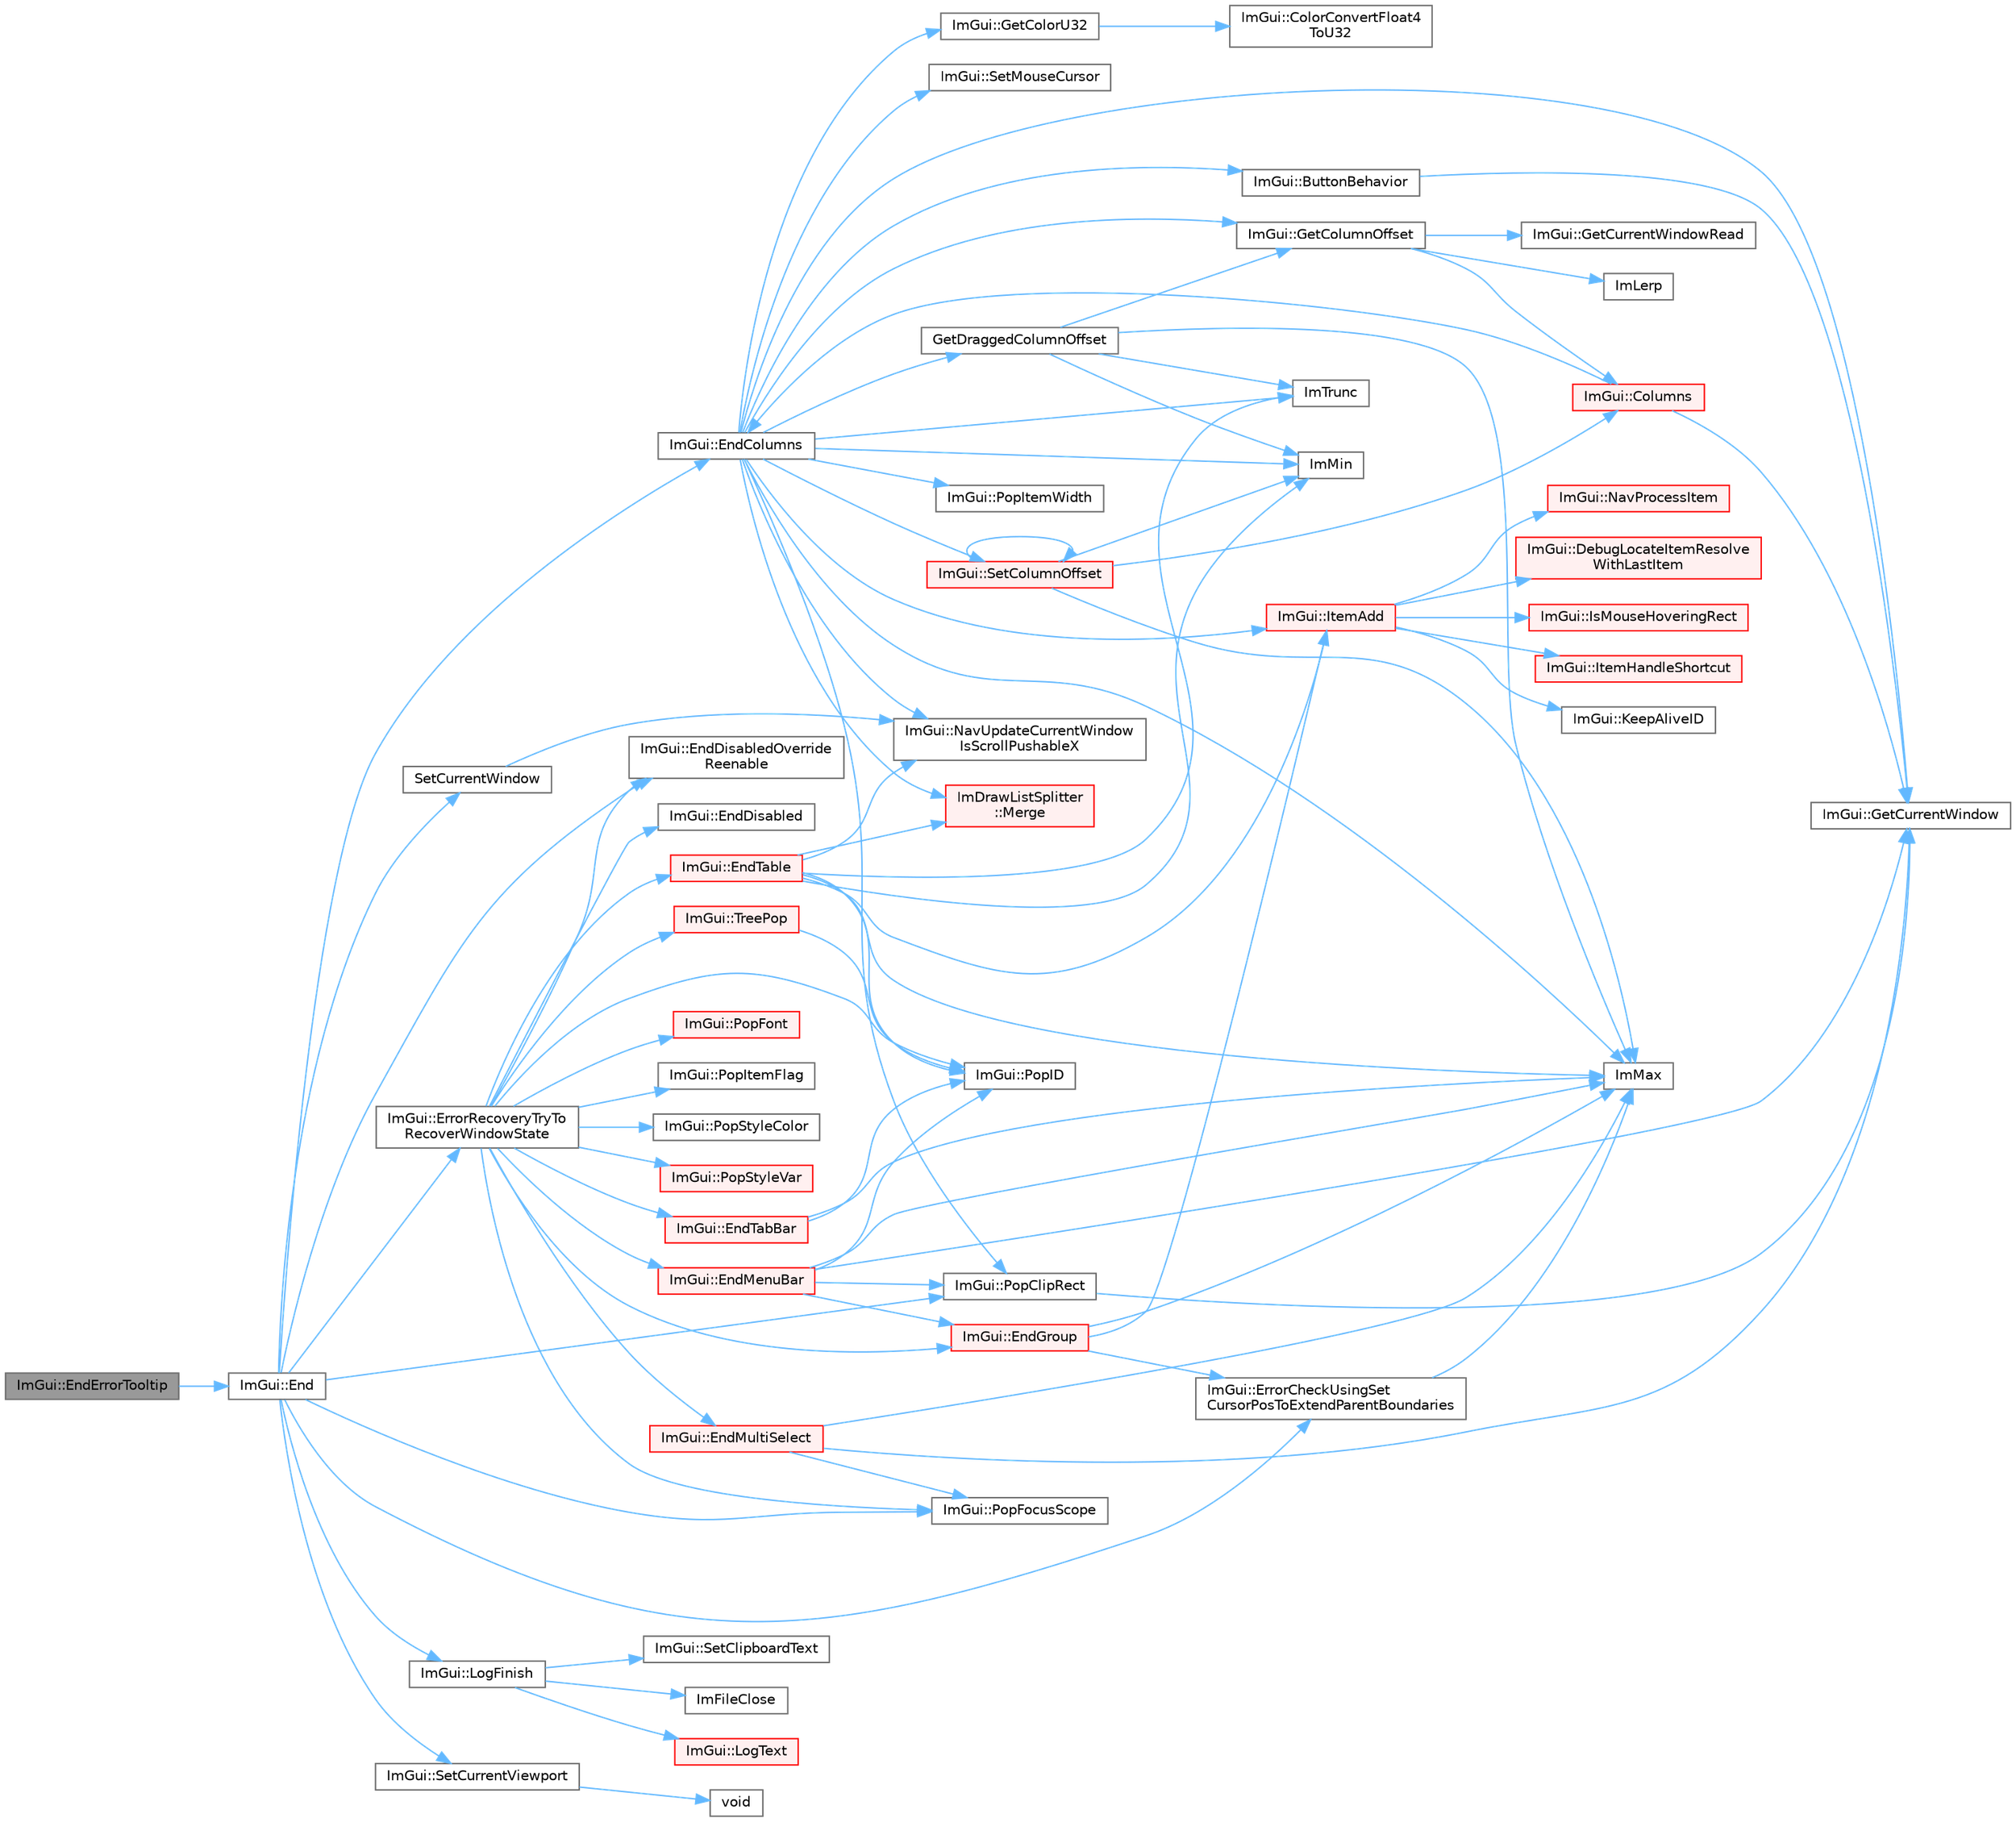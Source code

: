 digraph "ImGui::EndErrorTooltip"
{
 // LATEX_PDF_SIZE
  bgcolor="transparent";
  edge [fontname=Helvetica,fontsize=10,labelfontname=Helvetica,labelfontsize=10];
  node [fontname=Helvetica,fontsize=10,shape=box,height=0.2,width=0.4];
  rankdir="LR";
  Node1 [id="Node000001",label="ImGui::EndErrorTooltip",height=0.2,width=0.4,color="gray40", fillcolor="grey60", style="filled", fontcolor="black",tooltip=" "];
  Node1 -> Node2 [id="edge88_Node000001_Node000002",color="steelblue1",style="solid",tooltip=" "];
  Node2 [id="Node000002",label="ImGui::End",height=0.2,width=0.4,color="grey40", fillcolor="white", style="filled",URL="$namespace_im_gui.html#a5479d93794a004c67ceb6d13f37c8254",tooltip=" "];
  Node2 -> Node3 [id="edge89_Node000002_Node000003",color="steelblue1",style="solid",tooltip=" "];
  Node3 [id="Node000003",label="ImGui::EndColumns",height=0.2,width=0.4,color="grey40", fillcolor="white", style="filled",URL="$namespace_im_gui.html#af93bed3bce5475fe4d525d744f16aa20",tooltip=" "];
  Node3 -> Node4 [id="edge90_Node000003_Node000004",color="steelblue1",style="solid",tooltip=" "];
  Node4 [id="Node000004",label="ImGui::ButtonBehavior",height=0.2,width=0.4,color="grey40", fillcolor="white", style="filled",URL="$namespace_im_gui.html#a65a4f18b1bc8ce0f351687922089f374",tooltip=" "];
  Node4 -> Node5 [id="edge91_Node000004_Node000005",color="steelblue1",style="solid",tooltip=" "];
  Node5 [id="Node000005",label="ImGui::GetCurrentWindow",height=0.2,width=0.4,color="grey40", fillcolor="white", style="filled",URL="$namespace_im_gui.html#ac452417b5004ca16a814a72cff153526",tooltip=" "];
  Node3 -> Node6 [id="edge92_Node000003_Node000006",color="steelblue1",style="solid",tooltip=" "];
  Node6 [id="Node000006",label="ImGui::GetColorU32",height=0.2,width=0.4,color="grey40", fillcolor="white", style="filled",URL="$namespace_im_gui.html#a0de2d9bd347d9866511eb8d014e62556",tooltip=" "];
  Node6 -> Node7 [id="edge93_Node000006_Node000007",color="steelblue1",style="solid",tooltip=" "];
  Node7 [id="Node000007",label="ImGui::ColorConvertFloat4\lToU32",height=0.2,width=0.4,color="grey40", fillcolor="white", style="filled",URL="$namespace_im_gui.html#abe2691de0b1a71c774ab24cc91564a94",tooltip=" "];
  Node3 -> Node8 [id="edge94_Node000003_Node000008",color="steelblue1",style="solid",tooltip=" "];
  Node8 [id="Node000008",label="ImGui::GetColumnOffset",height=0.2,width=0.4,color="grey40", fillcolor="white", style="filled",URL="$namespace_im_gui.html#a79c22e9c5c208b6c9534a273be71a9e6",tooltip=" "];
  Node8 -> Node9 [id="edge95_Node000008_Node000009",color="steelblue1",style="solid",tooltip=" "];
  Node9 [id="Node000009",label="ImGui::Columns",height=0.2,width=0.4,color="red", fillcolor="#FFF0F0", style="filled",URL="$namespace_im_gui.html#a901248754271ed70b4074ef193ad5899",tooltip=" "];
  Node9 -> Node3 [id="edge96_Node000009_Node000003",color="steelblue1",style="solid",tooltip=" "];
  Node9 -> Node5 [id="edge97_Node000009_Node000005",color="steelblue1",style="solid",tooltip=" "];
  Node8 -> Node25 [id="edge98_Node000008_Node000025",color="steelblue1",style="solid",tooltip=" "];
  Node25 [id="Node000025",label="ImGui::GetCurrentWindowRead",height=0.2,width=0.4,color="grey40", fillcolor="white", style="filled",URL="$namespace_im_gui.html#a055af7d6b7b4ae977a9c3c25a98e0d2f",tooltip=" "];
  Node8 -> Node32 [id="edge99_Node000008_Node000032",color="steelblue1",style="solid",tooltip=" "];
  Node32 [id="Node000032",label="ImLerp",height=0.2,width=0.4,color="grey40", fillcolor="white", style="filled",URL="$imgui__internal_8h.html#a1d7813429922346e44eebd82d13f777c",tooltip=" "];
  Node3 -> Node5 [id="edge100_Node000003_Node000005",color="steelblue1",style="solid",tooltip=" "];
  Node3 -> Node33 [id="edge101_Node000003_Node000033",color="steelblue1",style="solid",tooltip=" "];
  Node33 [id="Node000033",label="GetDraggedColumnOffset",height=0.2,width=0.4,color="grey40", fillcolor="white", style="filled",URL="$imgui__tables_8cpp.html#aa235e9c607930ebb1304d6df978d5fe8",tooltip=" "];
  Node33 -> Node8 [id="edge102_Node000033_Node000008",color="steelblue1",style="solid",tooltip=" "];
  Node33 -> Node18 [id="edge103_Node000033_Node000018",color="steelblue1",style="solid",tooltip=" "];
  Node18 [id="Node000018",label="ImMax",height=0.2,width=0.4,color="grey40", fillcolor="white", style="filled",URL="$imgui__internal_8h.html#a7667efd95147d0422f140917c71a9226",tooltip=" "];
  Node33 -> Node19 [id="edge104_Node000033_Node000019",color="steelblue1",style="solid",tooltip=" "];
  Node19 [id="Node000019",label="ImMin",height=0.2,width=0.4,color="grey40", fillcolor="white", style="filled",URL="$imgui__internal_8h.html#a7f9d7828066a9d61b5630adcdf4655d3",tooltip=" "];
  Node33 -> Node20 [id="edge105_Node000033_Node000020",color="steelblue1",style="solid",tooltip=" "];
  Node20 [id="Node000020",label="ImTrunc",height=0.2,width=0.4,color="grey40", fillcolor="white", style="filled",URL="$imgui__internal_8h.html#a34870cae27ccd450c17ec3d3910b2da4",tooltip=" "];
  Node3 -> Node18 [id="edge106_Node000003_Node000018",color="steelblue1",style="solid",tooltip=" "];
  Node3 -> Node19 [id="edge107_Node000003_Node000019",color="steelblue1",style="solid",tooltip=" "];
  Node3 -> Node20 [id="edge108_Node000003_Node000020",color="steelblue1",style="solid",tooltip=" "];
  Node3 -> Node34 [id="edge109_Node000003_Node000034",color="steelblue1",style="solid",tooltip=" "];
  Node34 [id="Node000034",label="ImGui::ItemAdd",height=0.2,width=0.4,color="red", fillcolor="#FFF0F0", style="filled",URL="$namespace_im_gui.html#a0c2ccafc8d403c02a6590ac21157b9ac",tooltip=" "];
  Node34 -> Node35 [id="edge110_Node000034_Node000035",color="steelblue1",style="solid",tooltip=" "];
  Node35 [id="Node000035",label="ImGui::DebugLocateItemResolve\lWithLastItem",height=0.2,width=0.4,color="red", fillcolor="#FFF0F0", style="filled",URL="$namespace_im_gui.html#ae8ab0d7dfc90af8e82db3ed9e7829219",tooltip=" "];
  Node34 -> Node56 [id="edge111_Node000034_Node000056",color="steelblue1",style="solid",tooltip=" "];
  Node56 [id="Node000056",label="ImGui::IsMouseHoveringRect",height=0.2,width=0.4,color="red", fillcolor="#FFF0F0", style="filled",URL="$namespace_im_gui.html#ae0b8ea0e06c457316d6aed6c5b2a1c25",tooltip=" "];
  Node34 -> Node59 [id="edge112_Node000034_Node000059",color="steelblue1",style="solid",tooltip=" "];
  Node59 [id="Node000059",label="ImGui::ItemHandleShortcut",height=0.2,width=0.4,color="red", fillcolor="#FFF0F0", style="filled",URL="$namespace_im_gui.html#a338deb537666a886cf3ece08c07e9fa9",tooltip=" "];
  Node34 -> Node62 [id="edge113_Node000034_Node000062",color="steelblue1",style="solid",tooltip=" "];
  Node62 [id="Node000062",label="ImGui::KeepAliveID",height=0.2,width=0.4,color="grey40", fillcolor="white", style="filled",URL="$namespace_im_gui.html#a85a245c78a9f7c351636bdad6e60c488",tooltip=" "];
  Node34 -> Node63 [id="edge114_Node000034_Node000063",color="steelblue1",style="solid",tooltip=" "];
  Node63 [id="Node000063",label="ImGui::NavProcessItem",height=0.2,width=0.4,color="red", fillcolor="#FFF0F0", style="filled",URL="$namespace_im_gui.html#aa217c2f0448788f3c064bf828a8f9d8f",tooltip=" "];
  Node3 -> Node92 [id="edge115_Node000003_Node000092",color="steelblue1",style="solid",tooltip=" "];
  Node92 [id="Node000092",label="ImDrawListSplitter\l::Merge",height=0.2,width=0.4,color="red", fillcolor="#FFF0F0", style="filled",URL="$struct_im_draw_list_splitter.html#af3fc4bad2abca9e481d476d1877ba5be",tooltip=" "];
  Node3 -> Node97 [id="edge116_Node000003_Node000097",color="steelblue1",style="solid",tooltip=" "];
  Node97 [id="Node000097",label="ImGui::NavUpdateCurrentWindow\lIsScrollPushableX",height=0.2,width=0.4,color="grey40", fillcolor="white", style="filled",URL="$namespace_im_gui.html#a5c0c081852a520c006a0b084d0e8b0cb",tooltip=" "];
  Node3 -> Node98 [id="edge117_Node000003_Node000098",color="steelblue1",style="solid",tooltip=" "];
  Node98 [id="Node000098",label="ImGui::PopClipRect",height=0.2,width=0.4,color="grey40", fillcolor="white", style="filled",URL="$namespace_im_gui.html#aef1c8a6e5a3c70cb10d03d2a2a66dfd8",tooltip=" "];
  Node98 -> Node5 [id="edge118_Node000098_Node000005",color="steelblue1",style="solid",tooltip=" "];
  Node3 -> Node99 [id="edge119_Node000003_Node000099",color="steelblue1",style="solid",tooltip=" "];
  Node99 [id="Node000099",label="ImGui::PopItemWidth",height=0.2,width=0.4,color="grey40", fillcolor="white", style="filled",URL="$namespace_im_gui.html#ad29a3fc0cb5dfc7f9fc7224512ce90bf",tooltip=" "];
  Node3 -> Node100 [id="edge120_Node000003_Node000100",color="steelblue1",style="solid",tooltip=" "];
  Node100 [id="Node000100",label="ImGui::SetColumnOffset",height=0.2,width=0.4,color="red", fillcolor="#FFF0F0", style="filled",URL="$namespace_im_gui.html#a8cc207211d6cf3f77b505e24aed4ebcc",tooltip=" "];
  Node100 -> Node9 [id="edge121_Node000100_Node000009",color="steelblue1",style="solid",tooltip=" "];
  Node100 -> Node18 [id="edge122_Node000100_Node000018",color="steelblue1",style="solid",tooltip=" "];
  Node100 -> Node19 [id="edge123_Node000100_Node000019",color="steelblue1",style="solid",tooltip=" "];
  Node100 -> Node100 [id="edge124_Node000100_Node000100",color="steelblue1",style="solid",tooltip=" "];
  Node3 -> Node104 [id="edge125_Node000003_Node000104",color="steelblue1",style="solid",tooltip=" "];
  Node104 [id="Node000104",label="ImGui::SetMouseCursor",height=0.2,width=0.4,color="grey40", fillcolor="white", style="filled",URL="$namespace_im_gui.html#aca3237fd4efa0af7fc6b4eff6494dfce",tooltip=" "];
  Node2 -> Node105 [id="edge126_Node000002_Node000105",color="steelblue1",style="solid",tooltip=" "];
  Node105 [id="Node000105",label="ImGui::EndDisabledOverride\lReenable",height=0.2,width=0.4,color="grey40", fillcolor="white", style="filled",URL="$namespace_im_gui.html#a336225979f3fe3fd9ceba657123f9084",tooltip=" "];
  Node2 -> Node106 [id="edge127_Node000002_Node000106",color="steelblue1",style="solid",tooltip=" "];
  Node106 [id="Node000106",label="ImGui::ErrorCheckUsingSet\lCursorPosToExtendParentBoundaries",height=0.2,width=0.4,color="grey40", fillcolor="white", style="filled",URL="$namespace_im_gui.html#ad5832500c14abd9e76e376b82701385b",tooltip=" "];
  Node106 -> Node18 [id="edge128_Node000106_Node000018",color="steelblue1",style="solid",tooltip=" "];
  Node2 -> Node107 [id="edge129_Node000002_Node000107",color="steelblue1",style="solid",tooltip=" "];
  Node107 [id="Node000107",label="ImGui::ErrorRecoveryTryTo\lRecoverWindowState",height=0.2,width=0.4,color="grey40", fillcolor="white", style="filled",URL="$namespace_im_gui.html#a9e02d2905347634105ecc057a0824e1a",tooltip=" "];
  Node107 -> Node108 [id="edge130_Node000107_Node000108",color="steelblue1",style="solid",tooltip=" "];
  Node108 [id="Node000108",label="ImGui::EndDisabled",height=0.2,width=0.4,color="grey40", fillcolor="white", style="filled",URL="$namespace_im_gui.html#a9e6088c6c690ddff1302b6e42b380733",tooltip=" "];
  Node107 -> Node105 [id="edge131_Node000107_Node000105",color="steelblue1",style="solid",tooltip=" "];
  Node107 -> Node109 [id="edge132_Node000107_Node000109",color="steelblue1",style="solid",tooltip=" "];
  Node109 [id="Node000109",label="ImGui::EndGroup",height=0.2,width=0.4,color="red", fillcolor="#FFF0F0", style="filled",URL="$namespace_im_gui.html#a05fc97fc64f28a55486087f503d9a622",tooltip=" "];
  Node109 -> Node106 [id="edge133_Node000109_Node000106",color="steelblue1",style="solid",tooltip=" "];
  Node109 -> Node18 [id="edge134_Node000109_Node000018",color="steelblue1",style="solid",tooltip=" "];
  Node109 -> Node34 [id="edge135_Node000109_Node000034",color="steelblue1",style="solid",tooltip=" "];
  Node107 -> Node113 [id="edge136_Node000107_Node000113",color="steelblue1",style="solid",tooltip=" "];
  Node113 [id="Node000113",label="ImGui::EndMenuBar",height=0.2,width=0.4,color="red", fillcolor="#FFF0F0", style="filled",URL="$namespace_im_gui.html#aa226265c140eb6ee375c5b9abc69c4fc",tooltip=" "];
  Node113 -> Node109 [id="edge137_Node000113_Node000109",color="steelblue1",style="solid",tooltip=" "];
  Node113 -> Node5 [id="edge138_Node000113_Node000005",color="steelblue1",style="solid",tooltip=" "];
  Node113 -> Node18 [id="edge139_Node000113_Node000018",color="steelblue1",style="solid",tooltip=" "];
  Node113 -> Node98 [id="edge140_Node000113_Node000098",color="steelblue1",style="solid",tooltip=" "];
  Node113 -> Node16 [id="edge141_Node000113_Node000016",color="steelblue1",style="solid",tooltip=" "];
  Node16 [id="Node000016",label="ImGui::PopID",height=0.2,width=0.4,color="grey40", fillcolor="white", style="filled",URL="$namespace_im_gui.html#aba0b2d8f890a5d435ae43d0c4a2d4dd1",tooltip=" "];
  Node107 -> Node136 [id="edge142_Node000107_Node000136",color="steelblue1",style="solid",tooltip=" "];
  Node136 [id="Node000136",label="ImGui::EndMultiSelect",height=0.2,width=0.4,color="red", fillcolor="#FFF0F0", style="filled",URL="$namespace_im_gui.html#a19b11a3ea8f98b43089dc13ab015ad5b",tooltip=" "];
  Node136 -> Node5 [id="edge143_Node000136_Node000005",color="steelblue1",style="solid",tooltip=" "];
  Node136 -> Node18 [id="edge144_Node000136_Node000018",color="steelblue1",style="solid",tooltip=" "];
  Node136 -> Node167 [id="edge145_Node000136_Node000167",color="steelblue1",style="solid",tooltip=" "];
  Node167 [id="Node000167",label="ImGui::PopFocusScope",height=0.2,width=0.4,color="grey40", fillcolor="white", style="filled",URL="$namespace_im_gui.html#a660bc1ff7f6d971fc4b4236e87409b38",tooltip=" "];
  Node107 -> Node169 [id="edge146_Node000107_Node000169",color="steelblue1",style="solid",tooltip=" "];
  Node169 [id="Node000169",label="ImGui::EndTabBar",height=0.2,width=0.4,color="red", fillcolor="#FFF0F0", style="filled",URL="$namespace_im_gui.html#a864b8ece257d4e30569f0349752ad928",tooltip=" "];
  Node169 -> Node18 [id="edge147_Node000169_Node000018",color="steelblue1",style="solid",tooltip=" "];
  Node169 -> Node16 [id="edge148_Node000169_Node000016",color="steelblue1",style="solid",tooltip=" "];
  Node107 -> Node454 [id="edge149_Node000107_Node000454",color="steelblue1",style="solid",tooltip=" "];
  Node454 [id="Node000454",label="ImGui::EndTable",height=0.2,width=0.4,color="red", fillcolor="#FFF0F0", style="filled",URL="$namespace_im_gui.html#a9c70aaa6464c2e51e6f3342da133ada1",tooltip=" "];
  Node454 -> Node18 [id="edge150_Node000454_Node000018",color="steelblue1",style="solid",tooltip=" "];
  Node454 -> Node19 [id="edge151_Node000454_Node000019",color="steelblue1",style="solid",tooltip=" "];
  Node454 -> Node20 [id="edge152_Node000454_Node000020",color="steelblue1",style="solid",tooltip=" "];
  Node454 -> Node34 [id="edge153_Node000454_Node000034",color="steelblue1",style="solid",tooltip=" "];
  Node454 -> Node92 [id="edge154_Node000454_Node000092",color="steelblue1",style="solid",tooltip=" "];
  Node454 -> Node97 [id="edge155_Node000454_Node000097",color="steelblue1",style="solid",tooltip=" "];
  Node454 -> Node16 [id="edge156_Node000454_Node000016",color="steelblue1",style="solid",tooltip=" "];
  Node107 -> Node167 [id="edge157_Node000107_Node000167",color="steelblue1",style="solid",tooltip=" "];
  Node107 -> Node505 [id="edge158_Node000107_Node000505",color="steelblue1",style="solid",tooltip=" "];
  Node505 [id="Node000505",label="ImGui::PopFont",height=0.2,width=0.4,color="red", fillcolor="#FFF0F0", style="filled",URL="$namespace_im_gui.html#af66649bc37022bf3cf2496c73af9a499",tooltip=" "];
  Node107 -> Node16 [id="edge159_Node000107_Node000016",color="steelblue1",style="solid",tooltip=" "];
  Node107 -> Node194 [id="edge160_Node000107_Node000194",color="steelblue1",style="solid",tooltip=" "];
  Node194 [id="Node000194",label="ImGui::PopItemFlag",height=0.2,width=0.4,color="grey40", fillcolor="white", style="filled",URL="$namespace_im_gui.html#aa93281155e1dd23715dbd384e91edc6b",tooltip=" "];
  Node107 -> Node195 [id="edge161_Node000107_Node000195",color="steelblue1",style="solid",tooltip=" "];
  Node195 [id="Node000195",label="ImGui::PopStyleColor",height=0.2,width=0.4,color="grey40", fillcolor="white", style="filled",URL="$namespace_im_gui.html#a9795f730b4043a98b6254738d86efcdc",tooltip=" "];
  Node107 -> Node427 [id="edge162_Node000107_Node000427",color="steelblue1",style="solid",tooltip=" "];
  Node427 [id="Node000427",label="ImGui::PopStyleVar",height=0.2,width=0.4,color="red", fillcolor="#FFF0F0", style="filled",URL="$namespace_im_gui.html#a14116e57d81e326adef2a702e65781d4",tooltip=" "];
  Node107 -> Node509 [id="edge163_Node000107_Node000509",color="steelblue1",style="solid",tooltip=" "];
  Node509 [id="Node000509",label="ImGui::TreePop",height=0.2,width=0.4,color="red", fillcolor="#FFF0F0", style="filled",URL="$namespace_im_gui.html#a41ecf265e5f678c78fc9c30b3cf2077f",tooltip=" "];
  Node509 -> Node16 [id="edge164_Node000509_Node000016",color="steelblue1",style="solid",tooltip=" "];
  Node2 -> Node512 [id="edge165_Node000002_Node000512",color="steelblue1",style="solid",tooltip=" "];
  Node512 [id="Node000512",label="ImGui::LogFinish",height=0.2,width=0.4,color="grey40", fillcolor="white", style="filled",URL="$namespace_im_gui.html#a2ebcd048d1ca025fb972e1c2e920e3f3",tooltip=" "];
  Node512 -> Node513 [id="edge166_Node000512_Node000513",color="steelblue1",style="solid",tooltip=" "];
  Node513 [id="Node000513",label="ImFileClose",height=0.2,width=0.4,color="grey40", fillcolor="white", style="filled",URL="$imgui_8cpp.html#ac4a6194720e9d693bc9d34e97d9465aa",tooltip=" "];
  Node512 -> Node279 [id="edge167_Node000512_Node000279",color="steelblue1",style="solid",tooltip=" "];
  Node279 [id="Node000279",label="ImGui::LogText",height=0.2,width=0.4,color="red", fillcolor="#FFF0F0", style="filled",URL="$namespace_im_gui.html#aa548475d8f771ab6524d73d900a41198",tooltip=" "];
  Node512 -> Node514 [id="edge168_Node000512_Node000514",color="steelblue1",style="solid",tooltip=" "];
  Node514 [id="Node000514",label="ImGui::SetClipboardText",height=0.2,width=0.4,color="grey40", fillcolor="white", style="filled",URL="$namespace_im_gui.html#aa4824a1b351c063b4aff9b9f4fb5fd4d",tooltip=" "];
  Node2 -> Node98 [id="edge169_Node000002_Node000098",color="steelblue1",style="solid",tooltip=" "];
  Node2 -> Node167 [id="edge170_Node000002_Node000167",color="steelblue1",style="solid",tooltip=" "];
  Node2 -> Node402 [id="edge171_Node000002_Node000402",color="steelblue1",style="solid",tooltip=" "];
  Node402 [id="Node000402",label="ImGui::SetCurrentViewport",height=0.2,width=0.4,color="grey40", fillcolor="white", style="filled",URL="$namespace_im_gui.html#a518a36249ab67227a13fd01a4236cbe1",tooltip=" "];
  Node402 -> Node324 [id="edge172_Node000402_Node000324",color="steelblue1",style="solid",tooltip=" "];
  Node324 [id="Node000324",label="void",height=0.2,width=0.4,color="grey40", fillcolor="white", style="filled",URL="$mimalloc_8h.html#a9d6d8aef94ac19034a5f163606f84830",tooltip=" "];
  Node2 -> Node403 [id="edge173_Node000002_Node000403",color="steelblue1",style="solid",tooltip=" "];
  Node403 [id="Node000403",label="SetCurrentWindow",height=0.2,width=0.4,color="grey40", fillcolor="white", style="filled",URL="$imgui_8cpp.html#a5c592415f88804e2f907477767d3dda1",tooltip=" "];
  Node403 -> Node97 [id="edge174_Node000403_Node000097",color="steelblue1",style="solid",tooltip=" "];
}
